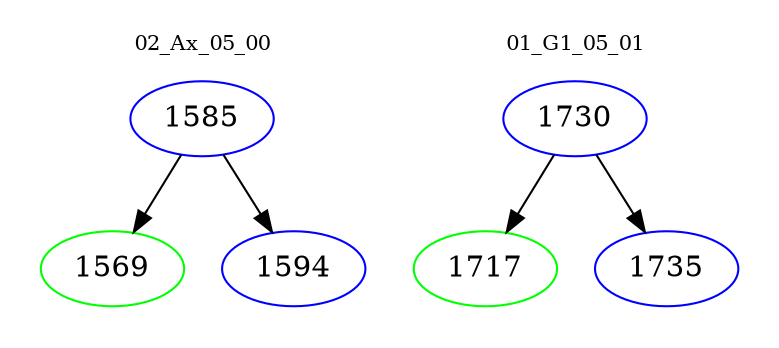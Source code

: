 digraph{
subgraph cluster_0 {
color = white
label = "02_Ax_05_00";
fontsize=10;
T0_1585 [label="1585", color="blue"]
T0_1585 -> T0_1569 [color="black"]
T0_1569 [label="1569", color="green"]
T0_1585 -> T0_1594 [color="black"]
T0_1594 [label="1594", color="blue"]
}
subgraph cluster_1 {
color = white
label = "01_G1_05_01";
fontsize=10;
T1_1730 [label="1730", color="blue"]
T1_1730 -> T1_1717 [color="black"]
T1_1717 [label="1717", color="green"]
T1_1730 -> T1_1735 [color="black"]
T1_1735 [label="1735", color="blue"]
}
}
